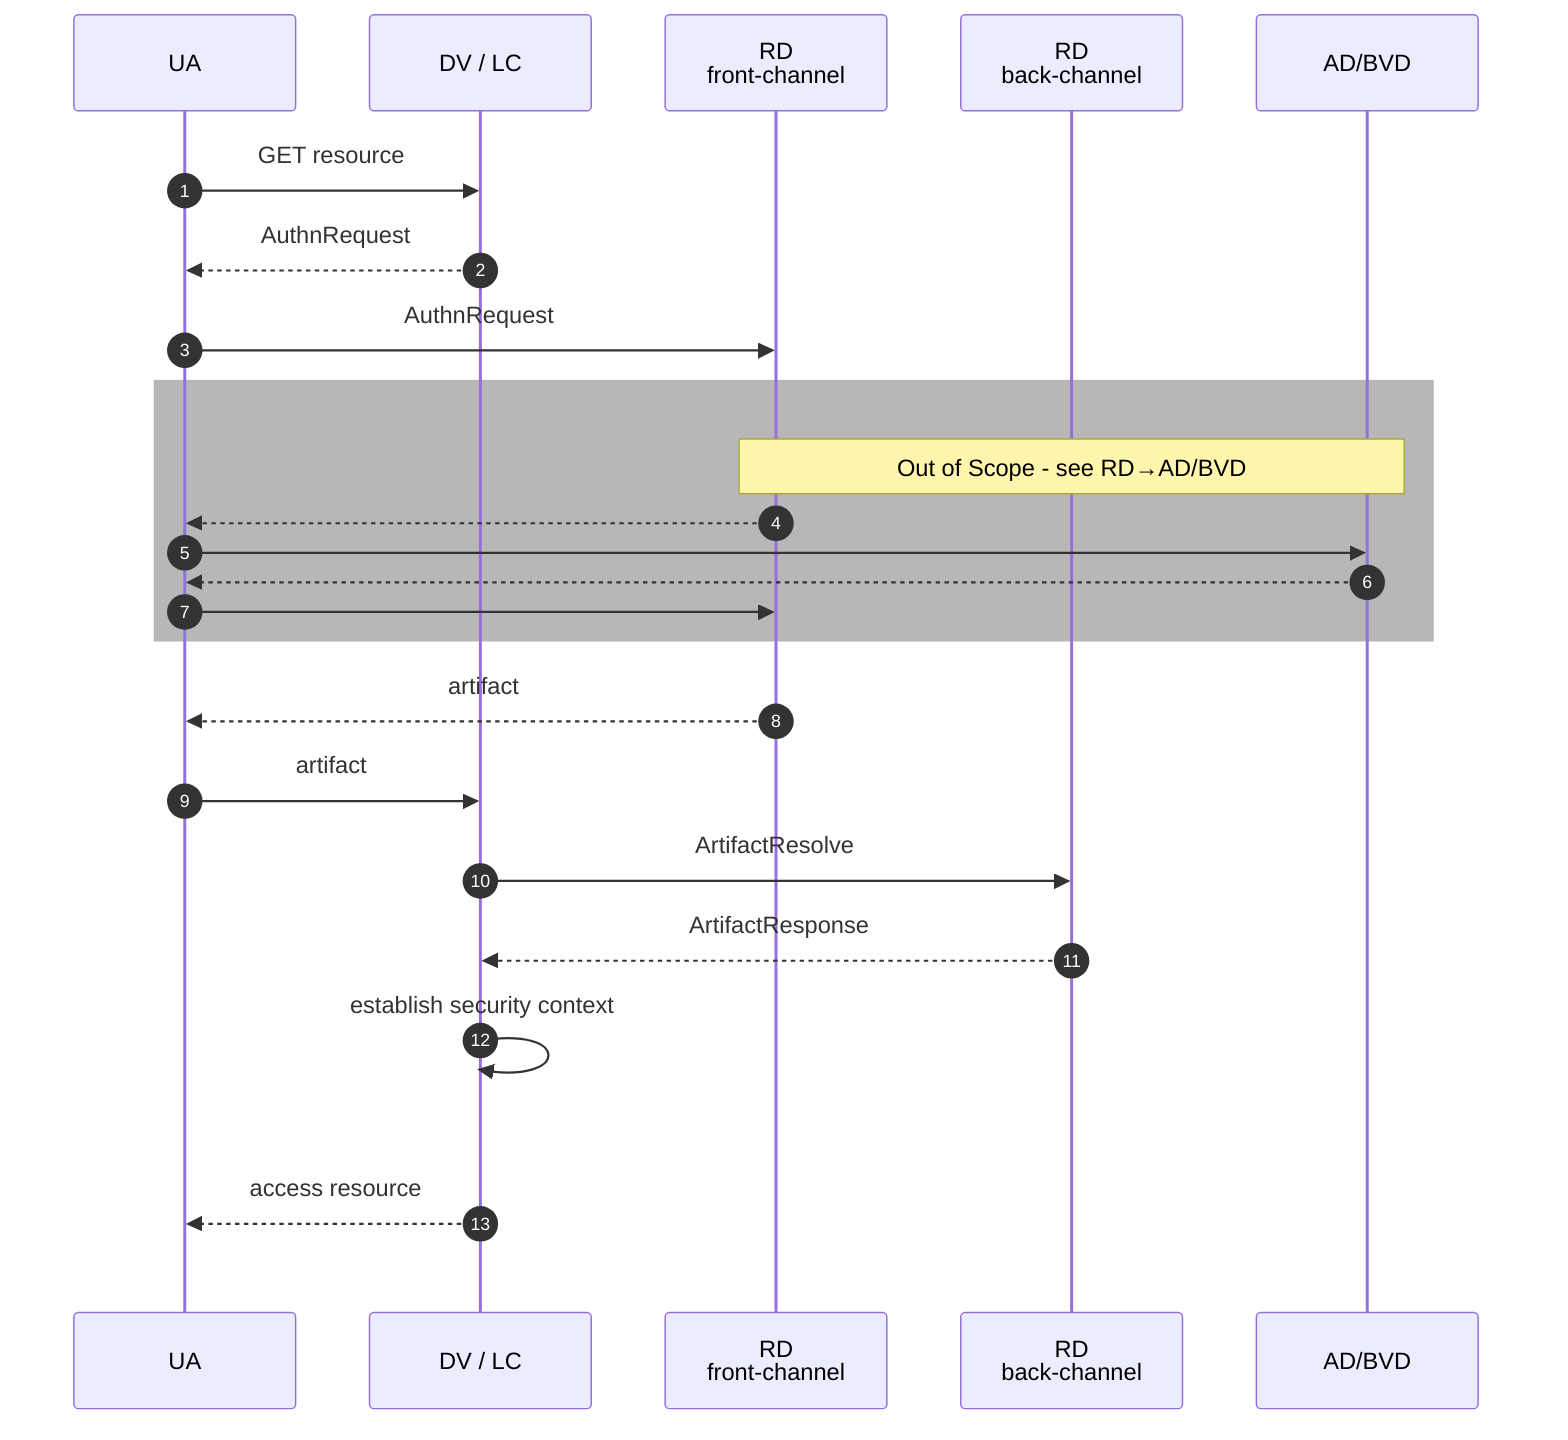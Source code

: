 %%{init: {
    "themeVariables": {"fontSize": "24px"},
    "sequence": {"boxMargin": 20}
}}%%
sequenceDiagram
autonumber
participant A as UA
participant B as DV / LC
participant C as RD <br /> front-channel
participant D as RD <br /> back-channel
participant E as AD/BVD
A->>B: GET resource
B-->>A: AuthnRequest
A->>C: AuthnRequest
rect rgba(75, 75, 75,.4)
    Note over C,E: Out of Scope - see RD#8594;AD/BVD
    C-->>A:
    A->>E:
    E-->>A:
    A->>C:
end
C-->>A: artifact
A->>B: artifact
B->>D: ArtifactResolve
D-->>B: ArtifactResponse
B->>B: establish security context
rect rgba(75, 75, 75, 0)
    B-->>A: access resource
end